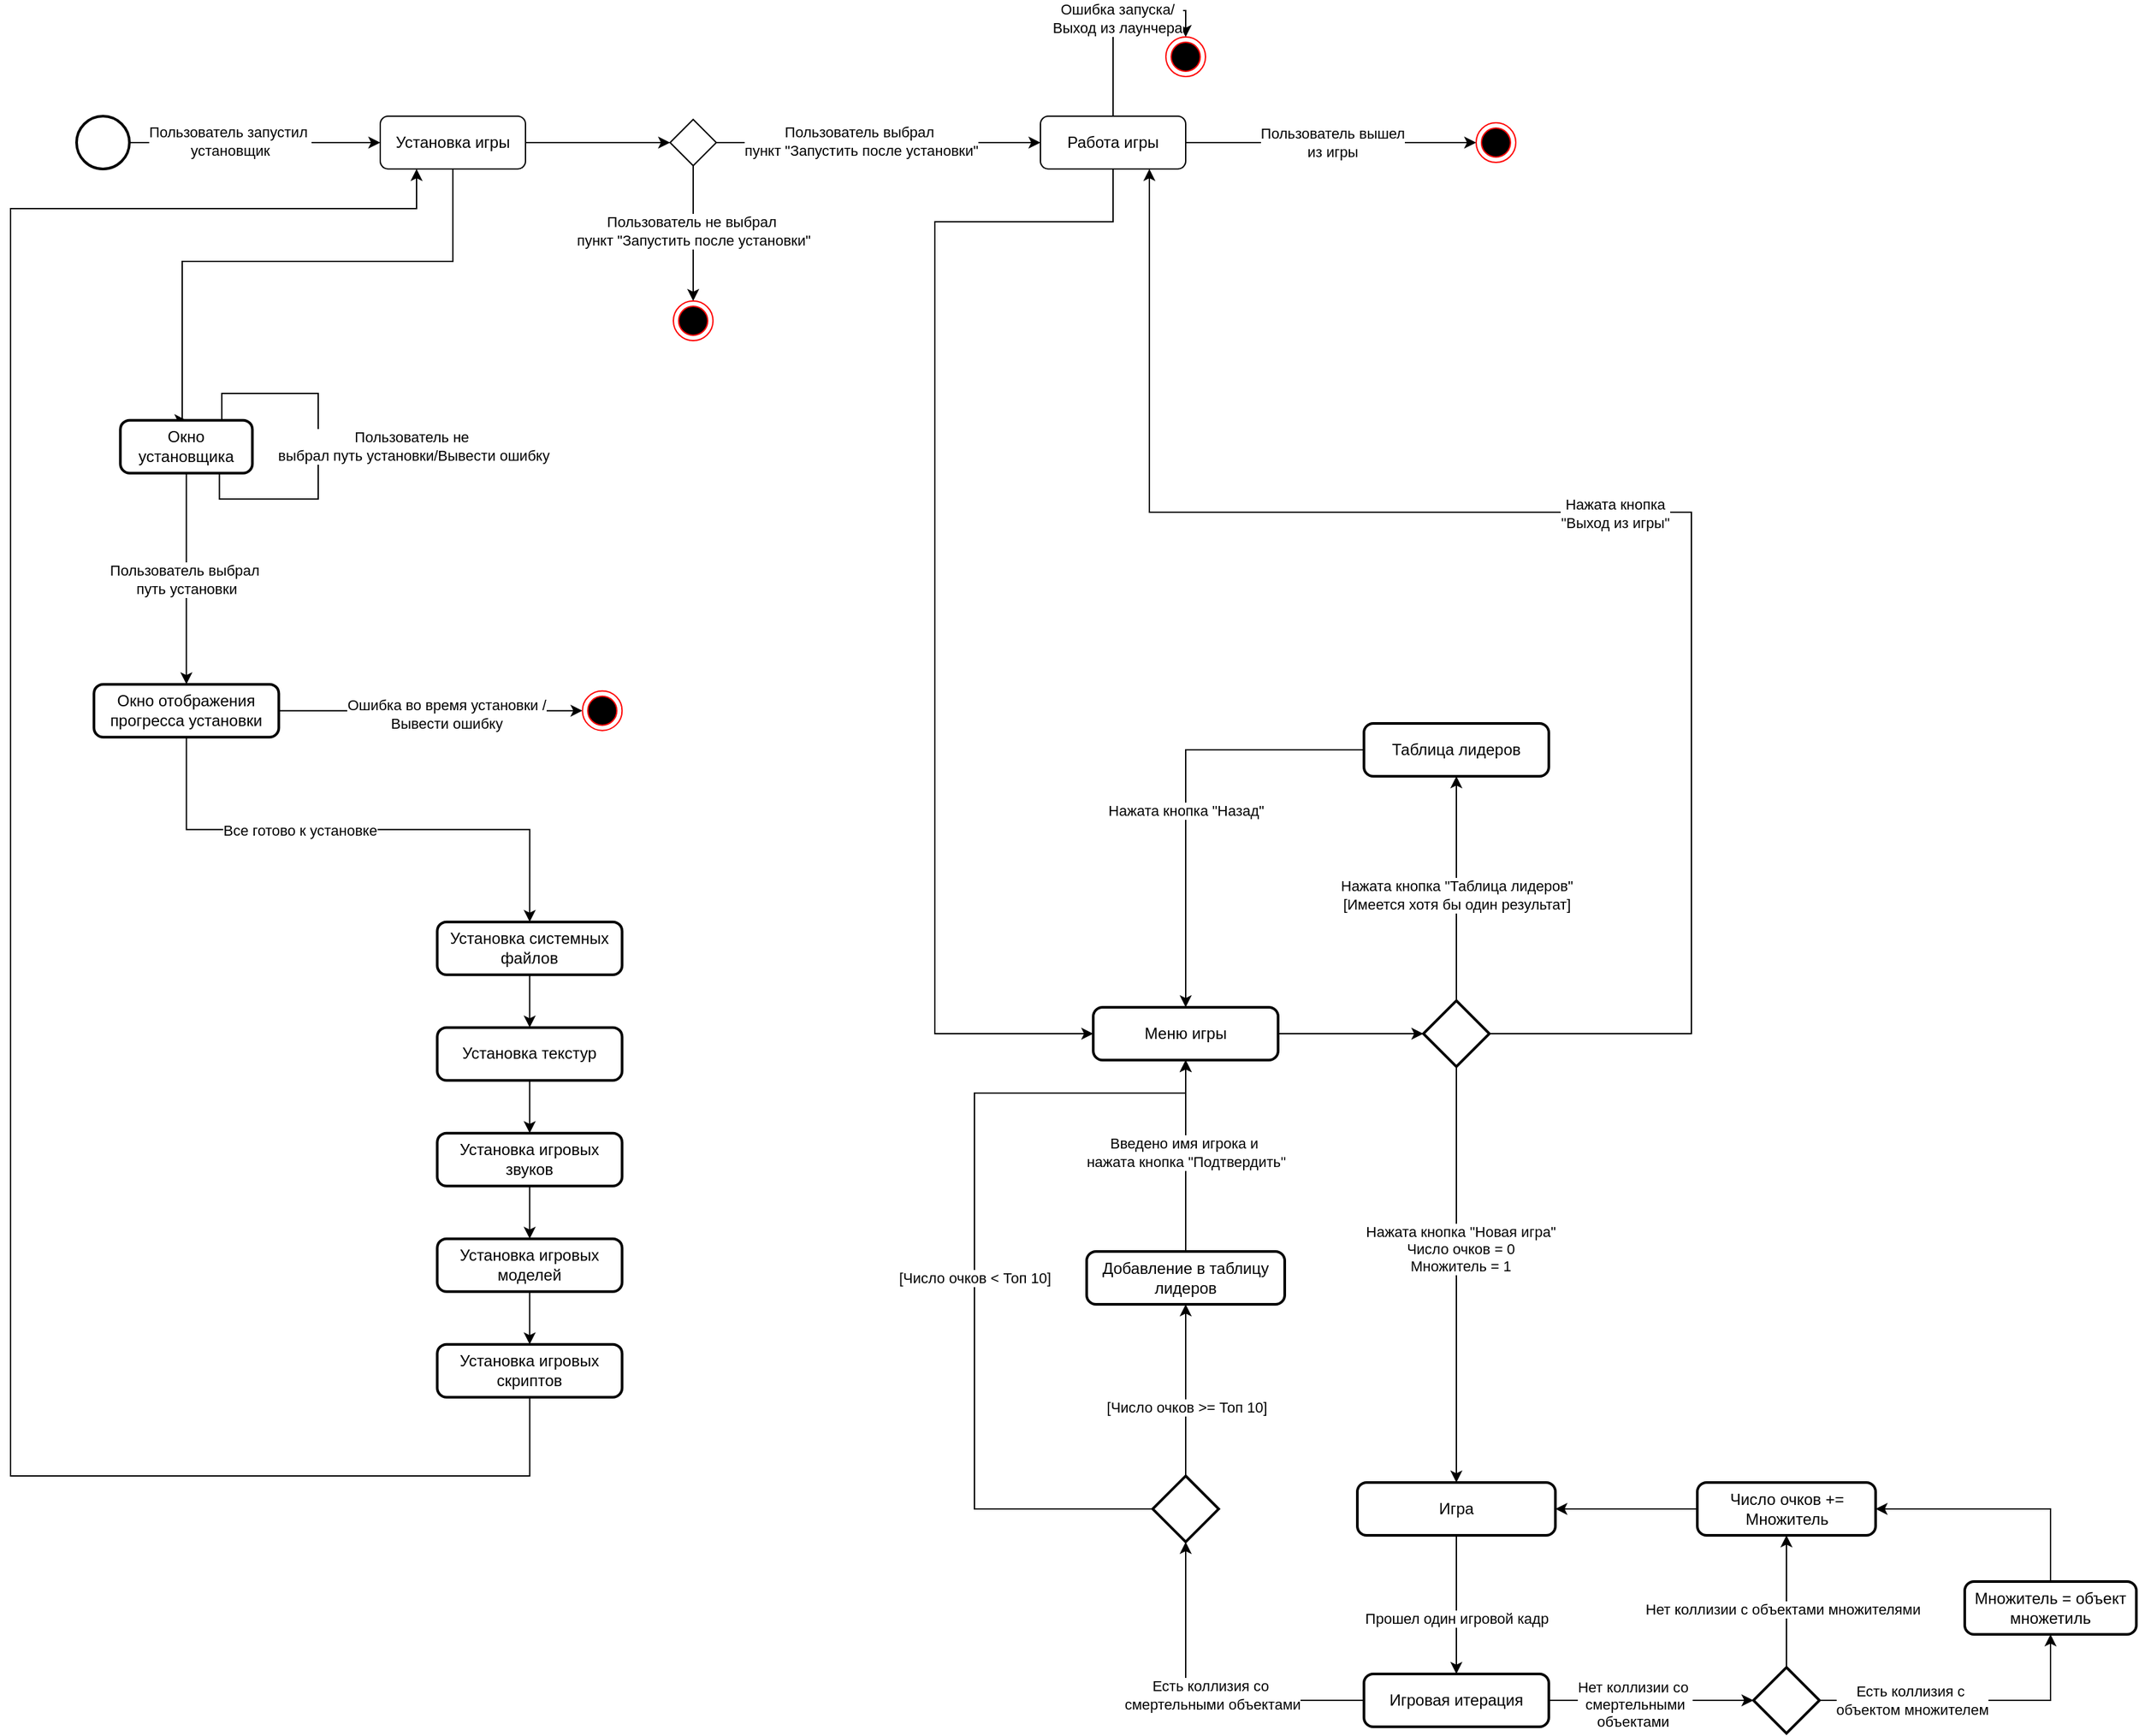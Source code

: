 <mxfile version="24.7.16">
  <diagram name="Страница — 1" id="Ydu8hA1k79PsBjOJQxxA">
    <mxGraphModel dx="1500" dy="757" grid="1" gridSize="10" guides="1" tooltips="1" connect="1" arrows="1" fold="1" page="1" pageScale="1" pageWidth="1200" pageHeight="1600" math="0" shadow="0">
      <root>
        <mxCell id="0" />
        <mxCell id="1" parent="0" />
        <mxCell id="toF6DUzOsAVb2HzZ0KT--2" value="Меню игры" style="rounded=1;whiteSpace=wrap;html=1;absoluteArcSize=1;arcSize=14;strokeWidth=2;" parent="1" vertex="1">
          <mxGeometry x="930" y="785" width="140" height="40" as="geometry" />
        </mxCell>
        <mxCell id="toF6DUzOsAVb2HzZ0KT--76" style="edgeStyle=orthogonalEdgeStyle;rounded=0;orthogonalLoop=1;jettySize=auto;html=1;entryX=0.5;entryY=0;entryDx=0;entryDy=0;" parent="1" source="toF6DUzOsAVb2HzZ0KT--4" target="toF6DUzOsAVb2HzZ0KT--73" edge="1">
          <mxGeometry relative="1" as="geometry" />
        </mxCell>
        <mxCell id="toF6DUzOsAVb2HzZ0KT--89" value="Прошел один игровой кадр" style="edgeLabel;html=1;align=center;verticalAlign=middle;resizable=0;points=[];" parent="toF6DUzOsAVb2HzZ0KT--76" vertex="1" connectable="0">
          <mxGeometry x="0.192" relative="1" as="geometry">
            <mxPoint as="offset" />
          </mxGeometry>
        </mxCell>
        <mxCell id="toF6DUzOsAVb2HzZ0KT--4" value="Игра" style="rounded=1;whiteSpace=wrap;html=1;absoluteArcSize=1;arcSize=14;strokeWidth=2;" parent="1" vertex="1">
          <mxGeometry x="1130" y="1145" width="150" height="40" as="geometry" />
        </mxCell>
        <mxCell id="toF6DUzOsAVb2HzZ0KT--18" style="edgeStyle=orthogonalEdgeStyle;rounded=0;orthogonalLoop=1;jettySize=auto;html=1;entryX=0.5;entryY=1;entryDx=0;entryDy=0;" parent="1" source="toF6DUzOsAVb2HzZ0KT--7" target="toF6DUzOsAVb2HzZ0KT--17" edge="1">
          <mxGeometry relative="1" as="geometry" />
        </mxCell>
        <mxCell id="toF6DUzOsAVb2HzZ0KT--19" value="Нажата кнопка &quot;Таблица лидеров&quot;&lt;div&gt;[Имеется хотя бы один результат]&lt;/div&gt;" style="edgeLabel;html=1;align=center;verticalAlign=middle;resizable=0;points=[];" parent="toF6DUzOsAVb2HzZ0KT--18" vertex="1" connectable="0">
          <mxGeometry x="0.162" y="4" relative="1" as="geometry">
            <mxPoint x="4" y="19" as="offset" />
          </mxGeometry>
        </mxCell>
        <mxCell id="toF6DUzOsAVb2HzZ0KT--46" style="edgeStyle=orthogonalEdgeStyle;rounded=0;orthogonalLoop=1;jettySize=auto;html=1;entryX=0.5;entryY=0;entryDx=0;entryDy=0;" parent="1" source="toF6DUzOsAVb2HzZ0KT--7" target="toF6DUzOsAVb2HzZ0KT--4" edge="1">
          <mxGeometry relative="1" as="geometry" />
        </mxCell>
        <mxCell id="toF6DUzOsAVb2HzZ0KT--47" value="Нажата кнопка &quot;Новая игра&quot;&lt;div&gt;Число очков = 0&lt;/div&gt;&lt;div&gt;Множитель = 1&lt;/div&gt;" style="edgeLabel;html=1;align=center;verticalAlign=middle;resizable=0;points=[];" parent="toF6DUzOsAVb2HzZ0KT--46" vertex="1" connectable="0">
          <mxGeometry x="-0.125" y="3" relative="1" as="geometry">
            <mxPoint as="offset" />
          </mxGeometry>
        </mxCell>
        <mxCell id="toF6DUzOsAVb2HzZ0KT--70" style="edgeStyle=orthogonalEdgeStyle;rounded=0;orthogonalLoop=1;jettySize=auto;html=1;entryX=0.75;entryY=1;entryDx=0;entryDy=0;exitX=1;exitY=0.5;exitDx=0;exitDy=0;exitPerimeter=0;" parent="1" source="toF6DUzOsAVb2HzZ0KT--7" target="ULfB6ViQABaX743I7LTK-19" edge="1">
          <mxGeometry relative="1" as="geometry">
            <mxPoint x="1382.5" y="160" as="targetPoint" />
            <mxPoint x="1590" y="814.941" as="sourcePoint" />
            <Array as="points">
              <mxPoint x="1383" y="805" />
              <mxPoint x="1383" y="410" />
              <mxPoint x="973" y="410" />
            </Array>
          </mxGeometry>
        </mxCell>
        <mxCell id="toF6DUzOsAVb2HzZ0KT--72" value="Нажата кнопка&lt;div&gt;&quot;Выход из игры&quot;&lt;/div&gt;" style="edgeLabel;html=1;align=center;verticalAlign=middle;resizable=0;points=[];" parent="toF6DUzOsAVb2HzZ0KT--70" vertex="1" connectable="0">
          <mxGeometry x="-0.005" y="1" relative="1" as="geometry">
            <mxPoint as="offset" />
          </mxGeometry>
        </mxCell>
        <mxCell id="toF6DUzOsAVb2HzZ0KT--7" value="" style="strokeWidth=2;html=1;shape=mxgraph.flowchart.decision;whiteSpace=wrap;" parent="1" vertex="1">
          <mxGeometry x="1180" y="780" width="50" height="50" as="geometry" />
        </mxCell>
        <mxCell id="toF6DUzOsAVb2HzZ0KT--9" style="edgeStyle=orthogonalEdgeStyle;rounded=0;orthogonalLoop=1;jettySize=auto;html=1;entryX=0;entryY=0.5;entryDx=0;entryDy=0;entryPerimeter=0;" parent="1" source="toF6DUzOsAVb2HzZ0KT--2" target="toF6DUzOsAVb2HzZ0KT--7" edge="1">
          <mxGeometry relative="1" as="geometry" />
        </mxCell>
        <mxCell id="toF6DUzOsAVb2HzZ0KT--20" style="edgeStyle=orthogonalEdgeStyle;rounded=0;orthogonalLoop=1;jettySize=auto;html=1;entryX=0.5;entryY=0;entryDx=0;entryDy=0;" parent="1" source="toF6DUzOsAVb2HzZ0KT--17" target="toF6DUzOsAVb2HzZ0KT--2" edge="1">
          <mxGeometry relative="1" as="geometry" />
        </mxCell>
        <mxCell id="toF6DUzOsAVb2HzZ0KT--22" value="Нажата кнопка &quot;Назад&quot;" style="edgeLabel;html=1;align=center;verticalAlign=middle;resizable=0;points=[];" parent="toF6DUzOsAVb2HzZ0KT--20" vertex="1" connectable="0">
          <mxGeometry x="0.097" relative="1" as="geometry">
            <mxPoint as="offset" />
          </mxGeometry>
        </mxCell>
        <mxCell id="toF6DUzOsAVb2HzZ0KT--17" value="Таблица лидеров" style="rounded=1;whiteSpace=wrap;html=1;absoluteArcSize=1;arcSize=14;strokeWidth=2;" parent="1" vertex="1">
          <mxGeometry x="1135" y="570" width="140" height="40" as="geometry" />
        </mxCell>
        <mxCell id="toF6DUzOsAVb2HzZ0KT--65" style="edgeStyle=orthogonalEdgeStyle;rounded=0;orthogonalLoop=1;jettySize=auto;html=1;entryX=0.5;entryY=1;entryDx=0;entryDy=0;" parent="1" source="toF6DUzOsAVb2HzZ0KT--51" target="toF6DUzOsAVb2HzZ0KT--2" edge="1">
          <mxGeometry relative="1" as="geometry">
            <Array as="points">
              <mxPoint x="840" y="1165" />
              <mxPoint x="840" y="850" />
              <mxPoint x="1000" y="850" />
            </Array>
          </mxGeometry>
        </mxCell>
        <mxCell id="toF6DUzOsAVb2HzZ0KT--66" value="&lt;div&gt;[Число очков &amp;lt; Топ 10]&lt;/div&gt;" style="edgeLabel;html=1;align=center;verticalAlign=middle;resizable=0;points=[];" parent="toF6DUzOsAVb2HzZ0KT--65" vertex="1" connectable="0">
          <mxGeometry x="-0.099" relative="1" as="geometry">
            <mxPoint y="-24" as="offset" />
          </mxGeometry>
        </mxCell>
        <mxCell id="toF6DUzOsAVb2HzZ0KT--51" value="" style="strokeWidth=2;html=1;shape=mxgraph.flowchart.decision;whiteSpace=wrap;" parent="1" vertex="1">
          <mxGeometry x="975" y="1140" width="50" height="50" as="geometry" />
        </mxCell>
        <mxCell id="toF6DUzOsAVb2HzZ0KT--59" style="edgeStyle=orthogonalEdgeStyle;rounded=0;orthogonalLoop=1;jettySize=auto;html=1;entryX=0.5;entryY=1;entryDx=0;entryDy=0;" parent="1" source="toF6DUzOsAVb2HzZ0KT--53" target="toF6DUzOsAVb2HzZ0KT--2" edge="1">
          <mxGeometry relative="1" as="geometry" />
        </mxCell>
        <mxCell id="toF6DUzOsAVb2HzZ0KT--60" value="Введено имя игрока и&amp;nbsp;&lt;div&gt;нажата кнопка &quot;Подтвердить&quot;&lt;/div&gt;" style="edgeLabel;html=1;align=center;verticalAlign=middle;resizable=0;points=[];" parent="toF6DUzOsAVb2HzZ0KT--59" vertex="1" connectable="0">
          <mxGeometry x="0.036" relative="1" as="geometry">
            <mxPoint as="offset" />
          </mxGeometry>
        </mxCell>
        <mxCell id="toF6DUzOsAVb2HzZ0KT--53" value="Добавление в таблицу лидеров" style="rounded=1;whiteSpace=wrap;html=1;absoluteArcSize=1;arcSize=14;strokeWidth=2;" parent="1" vertex="1">
          <mxGeometry x="925" y="970" width="150" height="40" as="geometry" />
        </mxCell>
        <mxCell id="toF6DUzOsAVb2HzZ0KT--55" style="edgeStyle=orthogonalEdgeStyle;rounded=0;orthogonalLoop=1;jettySize=auto;html=1;entryX=0.5;entryY=1;entryDx=0;entryDy=0;" parent="1" source="toF6DUzOsAVb2HzZ0KT--51" target="toF6DUzOsAVb2HzZ0KT--53" edge="1">
          <mxGeometry relative="1" as="geometry">
            <mxPoint x="1000" y="1050" as="targetPoint" />
            <Array as="points" />
          </mxGeometry>
        </mxCell>
        <mxCell id="toF6DUzOsAVb2HzZ0KT--56" value="&lt;div&gt;&amp;nbsp;[Число очков &amp;gt;= Топ 10]&lt;/div&gt;" style="edgeLabel;html=1;align=center;verticalAlign=middle;resizable=0;points=[];" parent="toF6DUzOsAVb2HzZ0KT--55" vertex="1" connectable="0">
          <mxGeometry x="-0.189" y="1" relative="1" as="geometry">
            <mxPoint as="offset" />
          </mxGeometry>
        </mxCell>
        <mxCell id="toF6DUzOsAVb2HzZ0KT--73" value="Игровая итерация" style="rounded=1;whiteSpace=wrap;html=1;absoluteArcSize=1;arcSize=14;strokeWidth=2;" parent="1" vertex="1">
          <mxGeometry x="1135" y="1290" width="140" height="40" as="geometry" />
        </mxCell>
        <mxCell id="toF6DUzOsAVb2HzZ0KT--87" style="edgeStyle=orthogonalEdgeStyle;rounded=0;orthogonalLoop=1;jettySize=auto;html=1;entryX=0.5;entryY=1;entryDx=0;entryDy=0;entryPerimeter=0;" parent="1" source="toF6DUzOsAVb2HzZ0KT--73" target="toF6DUzOsAVb2HzZ0KT--51" edge="1">
          <mxGeometry relative="1" as="geometry" />
        </mxCell>
        <mxCell id="toF6DUzOsAVb2HzZ0KT--88" value="Есть коллизия со&amp;nbsp;&lt;div&gt;смертельными объектами&lt;/div&gt;" style="edgeLabel;html=1;align=center;verticalAlign=middle;resizable=0;points=[];" parent="toF6DUzOsAVb2HzZ0KT--87" vertex="1" connectable="0">
          <mxGeometry x="-0.095" y="-4" relative="1" as="geometry">
            <mxPoint as="offset" />
          </mxGeometry>
        </mxCell>
        <mxCell id="toF6DUzOsAVb2HzZ0KT--98" style="edgeStyle=orthogonalEdgeStyle;rounded=0;orthogonalLoop=1;jettySize=auto;html=1;exitX=0.5;exitY=0;exitDx=0;exitDy=0;exitPerimeter=0;entryX=0.5;entryY=1;entryDx=0;entryDy=0;" parent="1" source="toF6DUzOsAVb2HzZ0KT--90" target="toF6DUzOsAVb2HzZ0KT--97" edge="1">
          <mxGeometry relative="1" as="geometry" />
        </mxCell>
        <mxCell id="toF6DUzOsAVb2HzZ0KT--100" value="Нет коллизии с объектами множителями" style="edgeLabel;html=1;align=center;verticalAlign=middle;resizable=0;points=[];" parent="toF6DUzOsAVb2HzZ0KT--98" vertex="1" connectable="0">
          <mxGeometry x="-0.124" y="3" relative="1" as="geometry">
            <mxPoint as="offset" />
          </mxGeometry>
        </mxCell>
        <mxCell id="toF6DUzOsAVb2HzZ0KT--103" style="edgeStyle=orthogonalEdgeStyle;rounded=0;orthogonalLoop=1;jettySize=auto;html=1;entryX=0.5;entryY=1;entryDx=0;entryDy=0;" parent="1" source="toF6DUzOsAVb2HzZ0KT--90" target="toF6DUzOsAVb2HzZ0KT--101" edge="1">
          <mxGeometry relative="1" as="geometry" />
        </mxCell>
        <mxCell id="toF6DUzOsAVb2HzZ0KT--105" value="Есть коллизия с&amp;nbsp;&lt;div&gt;объектом множителем&lt;/div&gt;" style="edgeLabel;html=1;align=center;verticalAlign=middle;resizable=0;points=[];" parent="toF6DUzOsAVb2HzZ0KT--103" vertex="1" connectable="0">
          <mxGeometry x="-0.63" relative="1" as="geometry">
            <mxPoint x="28" as="offset" />
          </mxGeometry>
        </mxCell>
        <mxCell id="toF6DUzOsAVb2HzZ0KT--90" value="" style="strokeWidth=2;html=1;shape=mxgraph.flowchart.decision;whiteSpace=wrap;" parent="1" vertex="1">
          <mxGeometry x="1430" y="1285" width="50" height="50" as="geometry" />
        </mxCell>
        <mxCell id="toF6DUzOsAVb2HzZ0KT--93" style="edgeStyle=orthogonalEdgeStyle;rounded=0;orthogonalLoop=1;jettySize=auto;html=1;exitX=1;exitY=0.5;exitDx=0;exitDy=0;entryX=0;entryY=0.5;entryDx=0;entryDy=0;entryPerimeter=0;" parent="1" source="toF6DUzOsAVb2HzZ0KT--73" target="toF6DUzOsAVb2HzZ0KT--90" edge="1">
          <mxGeometry relative="1" as="geometry" />
        </mxCell>
        <mxCell id="toF6DUzOsAVb2HzZ0KT--106" value="Нет коллизии со&amp;nbsp;&lt;div&gt;смертельными&lt;div&gt;объектами&amp;nbsp;&lt;/div&gt;&lt;/div&gt;" style="edgeLabel;html=1;align=center;verticalAlign=middle;resizable=0;points=[];" parent="toF6DUzOsAVb2HzZ0KT--93" vertex="1" connectable="0">
          <mxGeometry x="-0.164" y="-3" relative="1" as="geometry">
            <mxPoint as="offset" />
          </mxGeometry>
        </mxCell>
        <mxCell id="toF6DUzOsAVb2HzZ0KT--99" style="edgeStyle=orthogonalEdgeStyle;rounded=0;orthogonalLoop=1;jettySize=auto;html=1;exitX=0;exitY=0.5;exitDx=0;exitDy=0;entryX=1;entryY=0.5;entryDx=0;entryDy=0;" parent="1" source="toF6DUzOsAVb2HzZ0KT--97" target="toF6DUzOsAVb2HzZ0KT--4" edge="1">
          <mxGeometry relative="1" as="geometry" />
        </mxCell>
        <mxCell id="toF6DUzOsAVb2HzZ0KT--97" value="Число очков += Множитель" style="rounded=1;whiteSpace=wrap;html=1;absoluteArcSize=1;arcSize=14;strokeWidth=2;" parent="1" vertex="1">
          <mxGeometry x="1387.5" y="1145" width="135" height="40" as="geometry" />
        </mxCell>
        <mxCell id="toF6DUzOsAVb2HzZ0KT--104" style="edgeStyle=orthogonalEdgeStyle;rounded=0;orthogonalLoop=1;jettySize=auto;html=1;exitX=0.5;exitY=0;exitDx=0;exitDy=0;entryX=1;entryY=0.5;entryDx=0;entryDy=0;" parent="1" source="toF6DUzOsAVb2HzZ0KT--101" target="toF6DUzOsAVb2HzZ0KT--97" edge="1">
          <mxGeometry relative="1" as="geometry" />
        </mxCell>
        <mxCell id="toF6DUzOsAVb2HzZ0KT--101" value="Множитель = объект множетиль" style="rounded=1;whiteSpace=wrap;html=1;absoluteArcSize=1;arcSize=14;strokeWidth=2;" parent="1" vertex="1">
          <mxGeometry x="1590" y="1220" width="130" height="40" as="geometry" />
        </mxCell>
        <mxCell id="ULfB6ViQABaX743I7LTK-5" style="edgeStyle=orthogonalEdgeStyle;rounded=0;orthogonalLoop=1;jettySize=auto;html=1;entryX=0;entryY=0.5;entryDx=0;entryDy=0;" edge="1" parent="1" source="ULfB6ViQABaX743I7LTK-3" target="ULfB6ViQABaX743I7LTK-6">
          <mxGeometry relative="1" as="geometry">
            <mxPoint x="390" y="130" as="targetPoint" />
          </mxGeometry>
        </mxCell>
        <mxCell id="ULfB6ViQABaX743I7LTK-9" value="Пользователь запустил&amp;nbsp;&lt;div&gt;установщик&lt;/div&gt;" style="edgeLabel;html=1;align=center;verticalAlign=middle;resizable=0;points=[];" vertex="1" connectable="0" parent="ULfB6ViQABaX743I7LTK-5">
          <mxGeometry x="-0.202" y="1" relative="1" as="geometry">
            <mxPoint as="offset" />
          </mxGeometry>
        </mxCell>
        <mxCell id="ULfB6ViQABaX743I7LTK-3" value="" style="strokeWidth=2;html=1;shape=mxgraph.flowchart.start_2;whiteSpace=wrap;" vertex="1" parent="1">
          <mxGeometry x="160" y="110" width="40" height="40" as="geometry" />
        </mxCell>
        <mxCell id="ULfB6ViQABaX743I7LTK-17" style="edgeStyle=orthogonalEdgeStyle;rounded=0;orthogonalLoop=1;jettySize=auto;html=1;entryX=0;entryY=0.5;entryDx=0;entryDy=0;" edge="1" parent="1" source="ULfB6ViQABaX743I7LTK-6" target="ULfB6ViQABaX743I7LTK-14">
          <mxGeometry relative="1" as="geometry" />
        </mxCell>
        <mxCell id="ULfB6ViQABaX743I7LTK-40" style="edgeStyle=orthogonalEdgeStyle;rounded=0;orthogonalLoop=1;jettySize=auto;html=1;entryX=0.5;entryY=0;entryDx=0;entryDy=0;" edge="1" parent="1" source="ULfB6ViQABaX743I7LTK-6" target="ULfB6ViQABaX743I7LTK-36">
          <mxGeometry relative="1" as="geometry">
            <Array as="points">
              <mxPoint x="445" y="220" />
              <mxPoint x="240" y="220" />
            </Array>
          </mxGeometry>
        </mxCell>
        <mxCell id="ULfB6ViQABaX743I7LTK-6" value="Установка игры" style="rounded=1;whiteSpace=wrap;html=1;" vertex="1" parent="1">
          <mxGeometry x="390" y="110" width="110" height="40" as="geometry" />
        </mxCell>
        <mxCell id="ULfB6ViQABaX743I7LTK-16" style="edgeStyle=orthogonalEdgeStyle;rounded=0;orthogonalLoop=1;jettySize=auto;html=1;entryX=0.5;entryY=0;entryDx=0;entryDy=0;" edge="1" parent="1" source="ULfB6ViQABaX743I7LTK-14" target="ULfB6ViQABaX743I7LTK-15">
          <mxGeometry relative="1" as="geometry" />
        </mxCell>
        <mxCell id="ULfB6ViQABaX743I7LTK-18" value="Пользователь не выбрал&amp;nbsp;&lt;div&gt;пункт &quot;Запустить после установки&quot;&lt;/div&gt;" style="edgeLabel;html=1;align=center;verticalAlign=middle;resizable=0;points=[];" vertex="1" connectable="0" parent="ULfB6ViQABaX743I7LTK-16">
          <mxGeometry x="-0.317" y="-1" relative="1" as="geometry">
            <mxPoint x="1" y="14" as="offset" />
          </mxGeometry>
        </mxCell>
        <mxCell id="ULfB6ViQABaX743I7LTK-20" style="edgeStyle=orthogonalEdgeStyle;rounded=0;orthogonalLoop=1;jettySize=auto;html=1;entryX=0;entryY=0.5;entryDx=0;entryDy=0;" edge="1" parent="1" source="ULfB6ViQABaX743I7LTK-14" target="ULfB6ViQABaX743I7LTK-19">
          <mxGeometry relative="1" as="geometry" />
        </mxCell>
        <mxCell id="ULfB6ViQABaX743I7LTK-21" value="Text" style="edgeLabel;html=1;align=center;verticalAlign=middle;resizable=0;points=[];" vertex="1" connectable="0" parent="ULfB6ViQABaX743I7LTK-20">
          <mxGeometry x="-0.171" relative="1" as="geometry">
            <mxPoint as="offset" />
          </mxGeometry>
        </mxCell>
        <mxCell id="ULfB6ViQABaX743I7LTK-22" value="Пользователь выбрал&amp;nbsp;&lt;div&gt;пункт &quot;Запустить после установки&quot;&lt;/div&gt;" style="edgeLabel;html=1;align=center;verticalAlign=middle;resizable=0;points=[];" vertex="1" connectable="0" parent="ULfB6ViQABaX743I7LTK-20">
          <mxGeometry x="-0.114" y="1" relative="1" as="geometry">
            <mxPoint as="offset" />
          </mxGeometry>
        </mxCell>
        <mxCell id="ULfB6ViQABaX743I7LTK-14" value="" style="rhombus;whiteSpace=wrap;html=1;" vertex="1" parent="1">
          <mxGeometry x="609.5" y="112.5" width="35" height="35" as="geometry" />
        </mxCell>
        <mxCell id="ULfB6ViQABaX743I7LTK-15" value="" style="ellipse;html=1;shape=endState;fillColor=#000000;strokeColor=#ff0000;" vertex="1" parent="1">
          <mxGeometry x="612" y="250" width="30" height="30" as="geometry" />
        </mxCell>
        <mxCell id="ULfB6ViQABaX743I7LTK-25" style="edgeStyle=orthogonalEdgeStyle;rounded=0;orthogonalLoop=1;jettySize=auto;html=1;entryX=0.5;entryY=0;entryDx=0;entryDy=0;" edge="1" parent="1" source="ULfB6ViQABaX743I7LTK-19" target="ULfB6ViQABaX743I7LTK-24">
          <mxGeometry relative="1" as="geometry" />
        </mxCell>
        <mxCell id="ULfB6ViQABaX743I7LTK-26" value="Ошибка запуска/&lt;div&gt;Выход из лаунчера&lt;/div&gt;" style="edgeLabel;html=1;align=center;verticalAlign=middle;resizable=0;points=[];" vertex="1" connectable="0" parent="ULfB6ViQABaX743I7LTK-25">
          <mxGeometry x="-0.042" y="-3" relative="1" as="geometry">
            <mxPoint as="offset" />
          </mxGeometry>
        </mxCell>
        <mxCell id="ULfB6ViQABaX743I7LTK-28" style="edgeStyle=orthogonalEdgeStyle;rounded=0;orthogonalLoop=1;jettySize=auto;html=1;entryX=0;entryY=0.5;entryDx=0;entryDy=0;" edge="1" parent="1" source="ULfB6ViQABaX743I7LTK-19" target="ULfB6ViQABaX743I7LTK-27">
          <mxGeometry relative="1" as="geometry" />
        </mxCell>
        <mxCell id="ULfB6ViQABaX743I7LTK-29" value="Пользователь вышел&lt;div&gt;из игры&lt;/div&gt;" style="edgeLabel;html=1;align=center;verticalAlign=middle;resizable=0;points=[];" vertex="1" connectable="0" parent="ULfB6ViQABaX743I7LTK-28">
          <mxGeometry x="0.225" y="3" relative="1" as="geometry">
            <mxPoint x="-24" y="3" as="offset" />
          </mxGeometry>
        </mxCell>
        <mxCell id="ULfB6ViQABaX743I7LTK-19" value="Работа игры" style="rounded=1;whiteSpace=wrap;html=1;" vertex="1" parent="1">
          <mxGeometry x="890" y="110" width="110" height="40" as="geometry" />
        </mxCell>
        <mxCell id="ULfB6ViQABaX743I7LTK-24" value="" style="ellipse;html=1;shape=endState;fillColor=#000000;strokeColor=#ff0000;" vertex="1" parent="1">
          <mxGeometry x="985" y="50" width="30" height="30" as="geometry" />
        </mxCell>
        <mxCell id="ULfB6ViQABaX743I7LTK-27" value="" style="ellipse;html=1;shape=endState;fillColor=#000000;strokeColor=#ff0000;" vertex="1" parent="1">
          <mxGeometry x="1220" y="115" width="30" height="30" as="geometry" />
        </mxCell>
        <mxCell id="ULfB6ViQABaX743I7LTK-31" style="edgeStyle=orthogonalEdgeStyle;rounded=0;orthogonalLoop=1;jettySize=auto;html=1;entryX=0;entryY=0.5;entryDx=0;entryDy=0;" edge="1" parent="1" source="ULfB6ViQABaX743I7LTK-19" target="toF6DUzOsAVb2HzZ0KT--2">
          <mxGeometry relative="1" as="geometry">
            <mxPoint x="830" y="805.0" as="targetPoint" />
            <Array as="points">
              <mxPoint x="945" y="190" />
              <mxPoint x="810" y="190" />
              <mxPoint x="810" y="805" />
            </Array>
          </mxGeometry>
        </mxCell>
        <mxCell id="ULfB6ViQABaX743I7LTK-44" style="edgeStyle=orthogonalEdgeStyle;rounded=0;orthogonalLoop=1;jettySize=auto;html=1;entryX=0.5;entryY=0;entryDx=0;entryDy=0;" edge="1" parent="1" source="ULfB6ViQABaX743I7LTK-36" target="ULfB6ViQABaX743I7LTK-41">
          <mxGeometry relative="1" as="geometry" />
        </mxCell>
        <mxCell id="ULfB6ViQABaX743I7LTK-45" value="Пользователь выбрал&amp;nbsp;&lt;div&gt;путь установки&lt;/div&gt;" style="edgeLabel;html=1;align=center;verticalAlign=middle;resizable=0;points=[];" vertex="1" connectable="0" parent="ULfB6ViQABaX743I7LTK-44">
          <mxGeometry x="0.188" y="3" relative="1" as="geometry">
            <mxPoint x="-3" y="-15" as="offset" />
          </mxGeometry>
        </mxCell>
        <mxCell id="ULfB6ViQABaX743I7LTK-48" style="edgeStyle=orthogonalEdgeStyle;rounded=0;orthogonalLoop=1;jettySize=auto;html=1;entryX=0.75;entryY=0;entryDx=0;entryDy=0;" edge="1" parent="1" source="ULfB6ViQABaX743I7LTK-36" target="ULfB6ViQABaX743I7LTK-36">
          <mxGeometry relative="1" as="geometry">
            <mxPoint x="423.16" y="360.33" as="targetPoint" />
            <Array as="points">
              <mxPoint x="270" y="320" />
              <mxPoint x="343" y="320" />
              <mxPoint x="343" y="400" />
              <mxPoint x="268" y="400" />
            </Array>
          </mxGeometry>
        </mxCell>
        <mxCell id="ULfB6ViQABaX743I7LTK-49" value="Пользователь не&amp;nbsp;&lt;div&gt;выбрал путь установки/Вывести ошибку&lt;/div&gt;" style="edgeLabel;html=1;align=center;verticalAlign=middle;resizable=0;points=[];" vertex="1" connectable="0" parent="ULfB6ViQABaX743I7LTK-48">
          <mxGeometry x="0.321" relative="1" as="geometry">
            <mxPoint x="102" y="-40" as="offset" />
          </mxGeometry>
        </mxCell>
        <mxCell id="ULfB6ViQABaX743I7LTK-36" value="Окно установщика" style="rounded=1;whiteSpace=wrap;html=1;absoluteArcSize=1;arcSize=14;strokeWidth=2;" vertex="1" parent="1">
          <mxGeometry x="193.16" y="340.33" width="100" height="40" as="geometry" />
        </mxCell>
        <mxCell id="ULfB6ViQABaX743I7LTK-51" style="edgeStyle=orthogonalEdgeStyle;rounded=0;orthogonalLoop=1;jettySize=auto;html=1;entryX=0;entryY=0.5;entryDx=0;entryDy=0;" edge="1" parent="1" source="ULfB6ViQABaX743I7LTK-41" target="ULfB6ViQABaX743I7LTK-50">
          <mxGeometry relative="1" as="geometry" />
        </mxCell>
        <mxCell id="ULfB6ViQABaX743I7LTK-52" value="Ошибка во время установки /&lt;div&gt;Вывести ошибку&lt;/div&gt;" style="edgeLabel;html=1;align=center;verticalAlign=middle;resizable=0;points=[];" vertex="1" connectable="0" parent="ULfB6ViQABaX743I7LTK-51">
          <mxGeometry x="0.104" y="-2" relative="1" as="geometry">
            <mxPoint as="offset" />
          </mxGeometry>
        </mxCell>
        <mxCell id="ULfB6ViQABaX743I7LTK-58" style="edgeStyle=orthogonalEdgeStyle;rounded=0;orthogonalLoop=1;jettySize=auto;html=1;entryX=0.5;entryY=0;entryDx=0;entryDy=0;" edge="1" parent="1" source="ULfB6ViQABaX743I7LTK-41" target="ULfB6ViQABaX743I7LTK-53">
          <mxGeometry relative="1" as="geometry">
            <Array as="points">
              <mxPoint x="243.16" y="650.33" />
              <mxPoint x="503.16" y="650.33" />
            </Array>
          </mxGeometry>
        </mxCell>
        <mxCell id="ULfB6ViQABaX743I7LTK-70" value="Все готово к установке" style="edgeLabel;html=1;align=center;verticalAlign=middle;resizable=0;points=[];" vertex="1" connectable="0" parent="ULfB6ViQABaX743I7LTK-58">
          <mxGeometry x="-0.222" relative="1" as="geometry">
            <mxPoint as="offset" />
          </mxGeometry>
        </mxCell>
        <mxCell id="ULfB6ViQABaX743I7LTK-41" value="Окно отображения прогресса установки" style="rounded=1;whiteSpace=wrap;html=1;absoluteArcSize=1;arcSize=14;strokeWidth=2;" vertex="1" parent="1">
          <mxGeometry x="173.16" y="540.33" width="140" height="40" as="geometry" />
        </mxCell>
        <mxCell id="ULfB6ViQABaX743I7LTK-50" value="" style="ellipse;html=1;shape=endState;fillColor=#000000;strokeColor=#ff0000;" vertex="1" parent="1">
          <mxGeometry x="543.16" y="545.33" width="30" height="30" as="geometry" />
        </mxCell>
        <mxCell id="ULfB6ViQABaX743I7LTK-59" value="" style="edgeStyle=orthogonalEdgeStyle;rounded=0;orthogonalLoop=1;jettySize=auto;html=1;" edge="1" parent="1" source="ULfB6ViQABaX743I7LTK-53" target="ULfB6ViQABaX743I7LTK-54">
          <mxGeometry relative="1" as="geometry" />
        </mxCell>
        <mxCell id="ULfB6ViQABaX743I7LTK-53" value="Установка системных&lt;div&gt;файлов&lt;/div&gt;" style="rounded=1;whiteSpace=wrap;html=1;absoluteArcSize=1;arcSize=14;strokeWidth=2;" vertex="1" parent="1">
          <mxGeometry x="433.16" y="720.33" width="140" height="40" as="geometry" />
        </mxCell>
        <mxCell id="ULfB6ViQABaX743I7LTK-60" value="" style="edgeStyle=orthogonalEdgeStyle;rounded=0;orthogonalLoop=1;jettySize=auto;html=1;" edge="1" parent="1" source="ULfB6ViQABaX743I7LTK-54" target="ULfB6ViQABaX743I7LTK-55">
          <mxGeometry relative="1" as="geometry" />
        </mxCell>
        <mxCell id="ULfB6ViQABaX743I7LTK-54" value="Установка текстур" style="rounded=1;whiteSpace=wrap;html=1;absoluteArcSize=1;arcSize=14;strokeWidth=2;" vertex="1" parent="1">
          <mxGeometry x="433.16" y="800.33" width="140" height="40" as="geometry" />
        </mxCell>
        <mxCell id="ULfB6ViQABaX743I7LTK-61" value="" style="edgeStyle=orthogonalEdgeStyle;rounded=0;orthogonalLoop=1;jettySize=auto;html=1;" edge="1" parent="1" source="ULfB6ViQABaX743I7LTK-55" target="ULfB6ViQABaX743I7LTK-56">
          <mxGeometry relative="1" as="geometry" />
        </mxCell>
        <mxCell id="ULfB6ViQABaX743I7LTK-55" value="Установка игровых звуков" style="rounded=1;whiteSpace=wrap;html=1;absoluteArcSize=1;arcSize=14;strokeWidth=2;" vertex="1" parent="1">
          <mxGeometry x="433.16" y="880.33" width="140" height="40" as="geometry" />
        </mxCell>
        <mxCell id="ULfB6ViQABaX743I7LTK-62" value="" style="edgeStyle=orthogonalEdgeStyle;rounded=0;orthogonalLoop=1;jettySize=auto;html=1;" edge="1" parent="1" source="ULfB6ViQABaX743I7LTK-56" target="ULfB6ViQABaX743I7LTK-57">
          <mxGeometry relative="1" as="geometry" />
        </mxCell>
        <mxCell id="ULfB6ViQABaX743I7LTK-56" value="Установка игровых моделей" style="rounded=1;whiteSpace=wrap;html=1;absoluteArcSize=1;arcSize=14;strokeWidth=2;" vertex="1" parent="1">
          <mxGeometry x="433.16" y="960.33" width="140" height="40" as="geometry" />
        </mxCell>
        <mxCell id="ULfB6ViQABaX743I7LTK-72" style="edgeStyle=orthogonalEdgeStyle;rounded=0;orthogonalLoop=1;jettySize=auto;html=1;entryX=0.25;entryY=1;entryDx=0;entryDy=0;" edge="1" parent="1" source="ULfB6ViQABaX743I7LTK-57" target="ULfB6ViQABaX743I7LTK-6">
          <mxGeometry relative="1" as="geometry">
            <Array as="points">
              <mxPoint x="503" y="1140" />
              <mxPoint x="110" y="1140" />
              <mxPoint x="110" y="180" />
              <mxPoint x="418" y="180" />
            </Array>
          </mxGeometry>
        </mxCell>
        <mxCell id="ULfB6ViQABaX743I7LTK-57" value="Установка игровых скриптов" style="rounded=1;whiteSpace=wrap;html=1;absoluteArcSize=1;arcSize=14;strokeWidth=2;" vertex="1" parent="1">
          <mxGeometry x="433.16" y="1040.33" width="140" height="40" as="geometry" />
        </mxCell>
      </root>
    </mxGraphModel>
  </diagram>
</mxfile>
